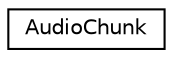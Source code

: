 digraph "Graphical Class Hierarchy"
{
  edge [fontname="Helvetica",fontsize="10",labelfontname="Helvetica",labelfontsize="10"];
  node [fontname="Helvetica",fontsize="10",shape=record];
  rankdir="LR";
  Node1 [label="AudioChunk",height=0.2,width=0.4,color="black", fillcolor="white", style="filled",URL="$classAudioChunk.html"];
}

